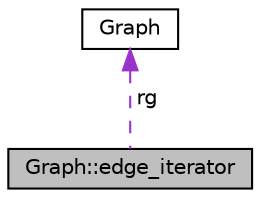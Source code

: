 digraph "Graph::edge_iterator"
{
  edge [fontname="Helvetica",fontsize="10",labelfontname="Helvetica",labelfontsize="10"];
  node [fontname="Helvetica",fontsize="10",shape=record];
  Node1 [label="Graph::edge_iterator",height=0.2,width=0.4,color="black", fillcolor="grey75", style="filled", fontcolor="black"];
  Node2 -> Node1 [dir="back",color="darkorchid3",fontsize="10",style="dashed",label=" rg" ,fontname="Helvetica"];
  Node2 [label="Graph",height=0.2,width=0.4,color="black", fillcolor="white", style="filled",URL="$classGraph.html"];
}
